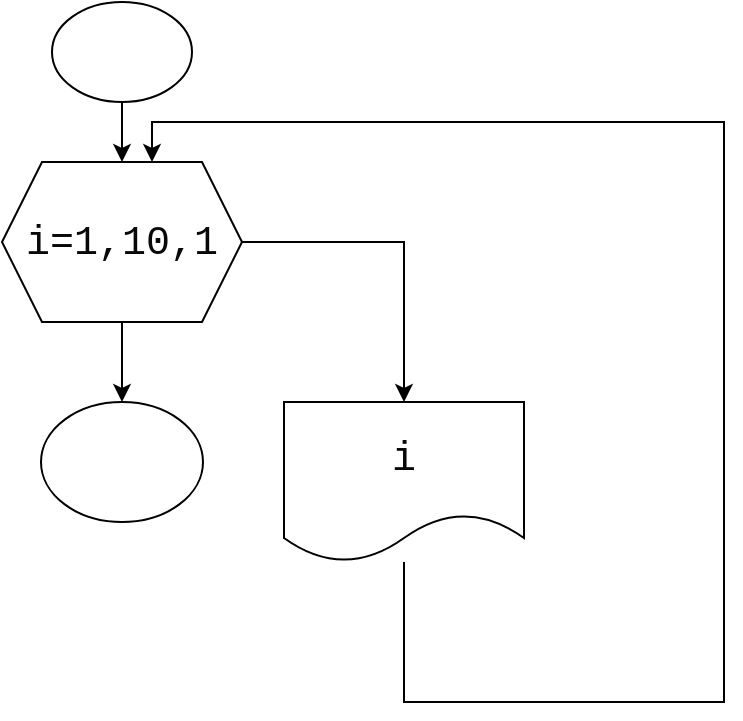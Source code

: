 <mxfile version="15.9.3" type="github">
  <diagram id="GQXadRSxt_P2eG3wc91t" name="Page-1">
    <mxGraphModel dx="1351" dy="877" grid="1" gridSize="10" guides="1" tooltips="1" connect="1" arrows="1" fold="1" page="1" pageScale="1" pageWidth="827" pageHeight="1169" math="0" shadow="0">
      <root>
        <mxCell id="0" />
        <mxCell id="1" parent="0" />
        <mxCell id="KGo8pH8FPXHJ832XPiY9-11" style="edgeStyle=orthogonalEdgeStyle;rounded=0;orthogonalLoop=1;jettySize=auto;html=1;entryX=0.5;entryY=0;entryDx=0;entryDy=0;fontSize=12;fontColor=#080808;" edge="1" parent="1" source="QrJliiHwLaIzrrKKnuS_-1">
          <mxGeometry relative="1" as="geometry">
            <mxPoint x="379.0" y="80" as="targetPoint" />
          </mxGeometry>
        </mxCell>
        <mxCell id="QrJliiHwLaIzrrKKnuS_-1" value="" style="ellipse;whiteSpace=wrap;html=1;" parent="1" vertex="1">
          <mxGeometry x="344" width="70" height="50" as="geometry" />
        </mxCell>
        <mxCell id="KGo8pH8FPXHJ832XPiY9-33" style="edgeStyle=orthogonalEdgeStyle;rounded=0;orthogonalLoop=1;jettySize=auto;html=1;fontFamily=Courier New;fontSize=20;fontColor=#080808;" edge="1" parent="1" source="KGo8pH8FPXHJ832XPiY9-32">
          <mxGeometry relative="1" as="geometry">
            <mxPoint x="520" y="200" as="targetPoint" />
            <Array as="points">
              <mxPoint x="520" y="120" />
              <mxPoint x="520" y="200" />
            </Array>
          </mxGeometry>
        </mxCell>
        <mxCell id="KGo8pH8FPXHJ832XPiY9-38" style="edgeStyle=orthogonalEdgeStyle;rounded=0;orthogonalLoop=1;jettySize=auto;html=1;entryX=0.5;entryY=0;entryDx=0;entryDy=0;fontFamily=Courier New;fontSize=20;fontColor=#080808;" edge="1" parent="1" source="KGo8pH8FPXHJ832XPiY9-32" target="KGo8pH8FPXHJ832XPiY9-37">
          <mxGeometry relative="1" as="geometry" />
        </mxCell>
        <mxCell id="KGo8pH8FPXHJ832XPiY9-32" value="i=1,10,1" style="shape=hexagon;perimeter=hexagonPerimeter2;whiteSpace=wrap;html=1;fixedSize=1;fontFamily=Courier New;fontSize=20;fontColor=#080808;" vertex="1" parent="1">
          <mxGeometry x="319" y="80" width="120" height="80" as="geometry" />
        </mxCell>
        <mxCell id="KGo8pH8FPXHJ832XPiY9-36" style="edgeStyle=orthogonalEdgeStyle;rounded=0;orthogonalLoop=1;jettySize=auto;html=1;fontFamily=Courier New;fontSize=20;fontColor=#080808;entryX=0.625;entryY=0;entryDx=0;entryDy=0;" edge="1" parent="1" source="KGo8pH8FPXHJ832XPiY9-35" target="KGo8pH8FPXHJ832XPiY9-32">
          <mxGeometry relative="1" as="geometry">
            <mxPoint x="400" y="60" as="targetPoint" />
            <Array as="points">
              <mxPoint x="520" y="350" />
              <mxPoint x="680" y="350" />
              <mxPoint x="680" y="60" />
              <mxPoint x="394" y="60" />
            </Array>
          </mxGeometry>
        </mxCell>
        <mxCell id="KGo8pH8FPXHJ832XPiY9-35" value="i" style="shape=document;whiteSpace=wrap;html=1;boundedLbl=1;fontFamily=Courier New;fontSize=20;fontColor=#080808;" vertex="1" parent="1">
          <mxGeometry x="460" y="200" width="120" height="80" as="geometry" />
        </mxCell>
        <mxCell id="KGo8pH8FPXHJ832XPiY9-37" value="" style="ellipse;whiteSpace=wrap;html=1;fontFamily=Courier New;fontSize=20;fontColor=#080808;" vertex="1" parent="1">
          <mxGeometry x="338.5" y="200" width="81" height="60" as="geometry" />
        </mxCell>
      </root>
    </mxGraphModel>
  </diagram>
</mxfile>
